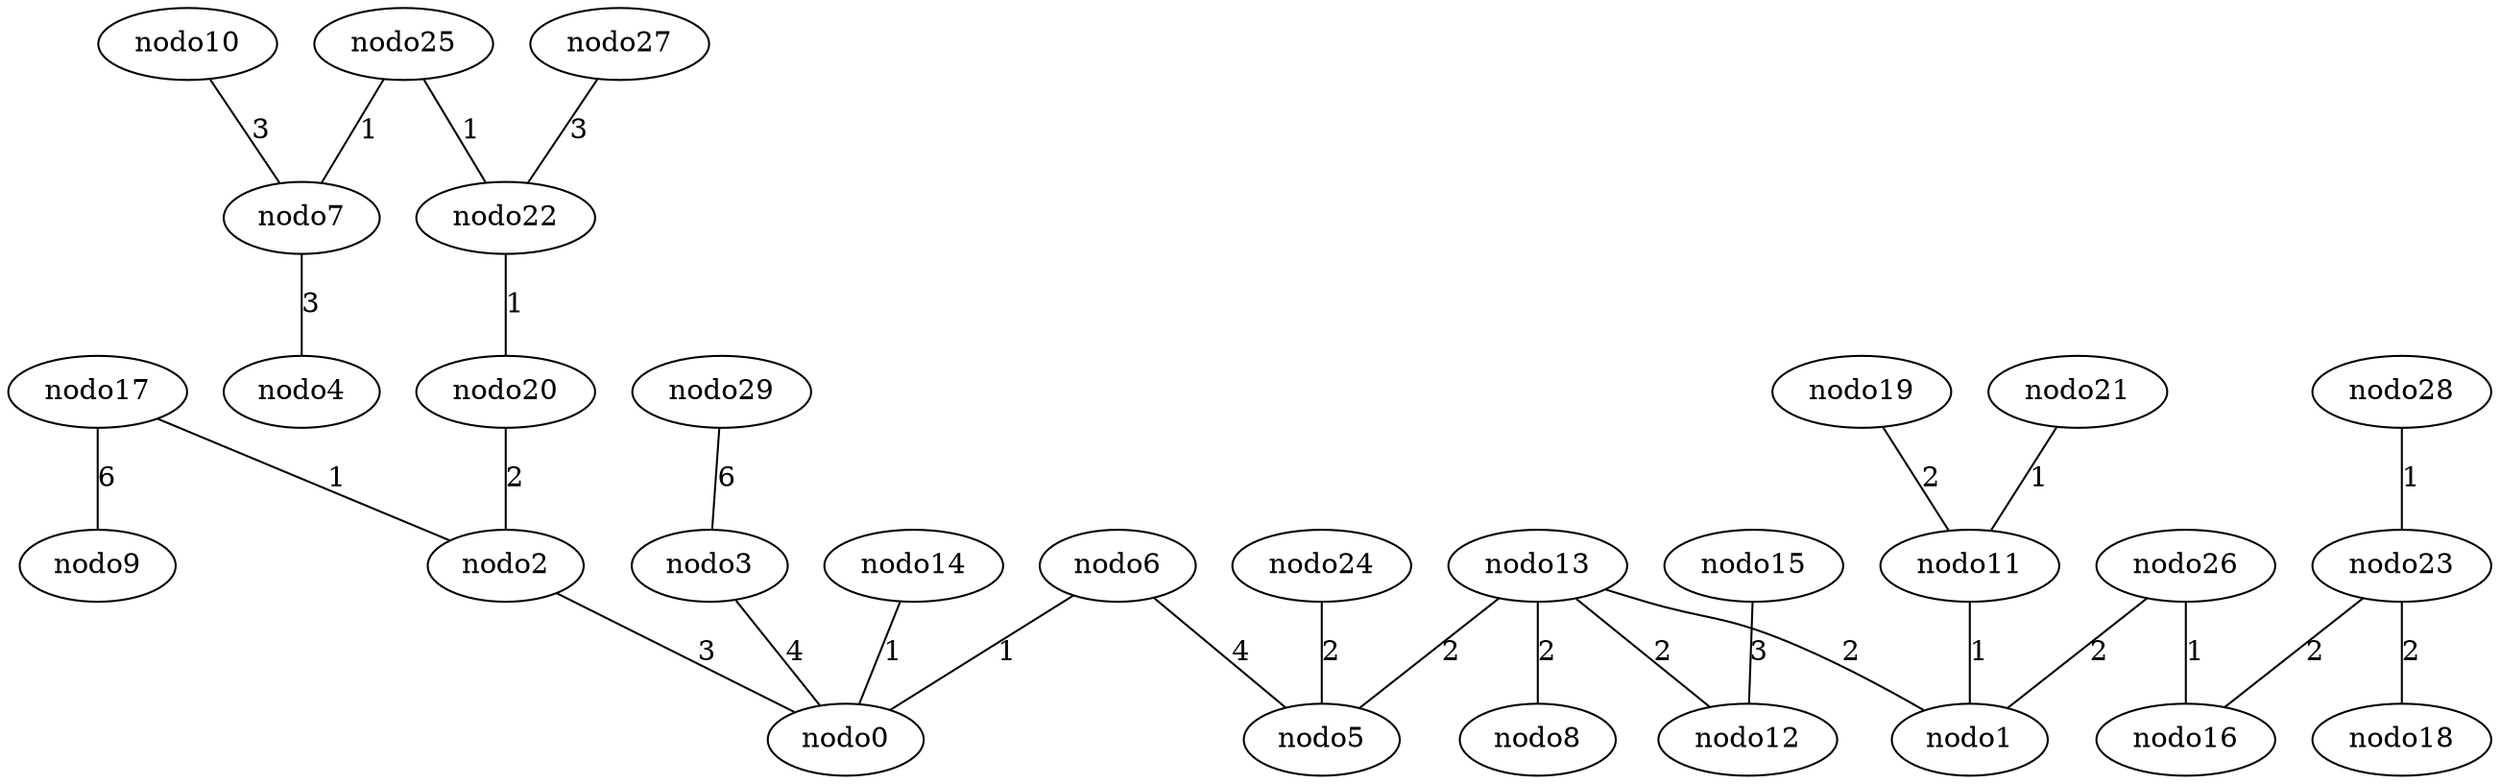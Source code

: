 graph X {
 0 [label="nodo0"];
 1 [label="nodo1"];
 2 [label="nodo2"];
 3 [label="nodo3"];
 4 [label="nodo4"];
 5 [label="nodo5"];
 6 [label="nodo6"];
 7 [label="nodo7"];
 8 [label="nodo8"];
 9 [label="nodo9"];
 10 [label="nodo10"];
 11 [label="nodo11"];
 12 [label="nodo12"];
 13 [label="nodo13"];
 14 [label="nodo14"];
 15 [label="nodo15"];
 16 [label="nodo16"];
 17 [label="nodo17"];
 18 [label="nodo18"];
 19 [label="nodo19"];
 20 [label="nodo20"];
 21 [label="nodo21"];
 22 [label="nodo22"];
 23 [label="nodo23"];
 24 [label="nodo24"];
 25 [label="nodo25"];
 26 [label="nodo26"];
 27 [label="nodo27"];
 28 [label="nodo28"];
 29 [label="nodo29"];
  6 -- 0  [label="1"];
  14 -- 0  [label="1"];
  2 -- 0  [label="3"];
  17 -- 2  [label="1"];
  20 -- 2  [label="2"];
  22 -- 20  [label="1"];
  25 -- 22  [label="1"];
  25 -- 7  [label="1"];
  27 -- 22  [label="3"];
  7 -- 4  [label="3"];
  10 -- 7  [label="3"];
  6 -- 5  [label="4"];
  13 -- 5  [label="2"];
  24 -- 5  [label="2"];
  13 -- 1  [label="2"];
  11 -- 1  [label="1"];
  21 -- 11  [label="1"];
  26 -- 1  [label="2"];
  26 -- 16  [label="1"];
  23 -- 16  [label="2"];
  28 -- 23  [label="1"];
  13 -- 12  [label="2"];
  13 -- 8  [label="2"];
  19 -- 11  [label="2"];
  23 -- 18  [label="2"];
  15 -- 12  [label="3"];
  3 -- 0  [label="4"];
  29 -- 3  [label="6"];
  17 -- 9  [label="6"];
}
